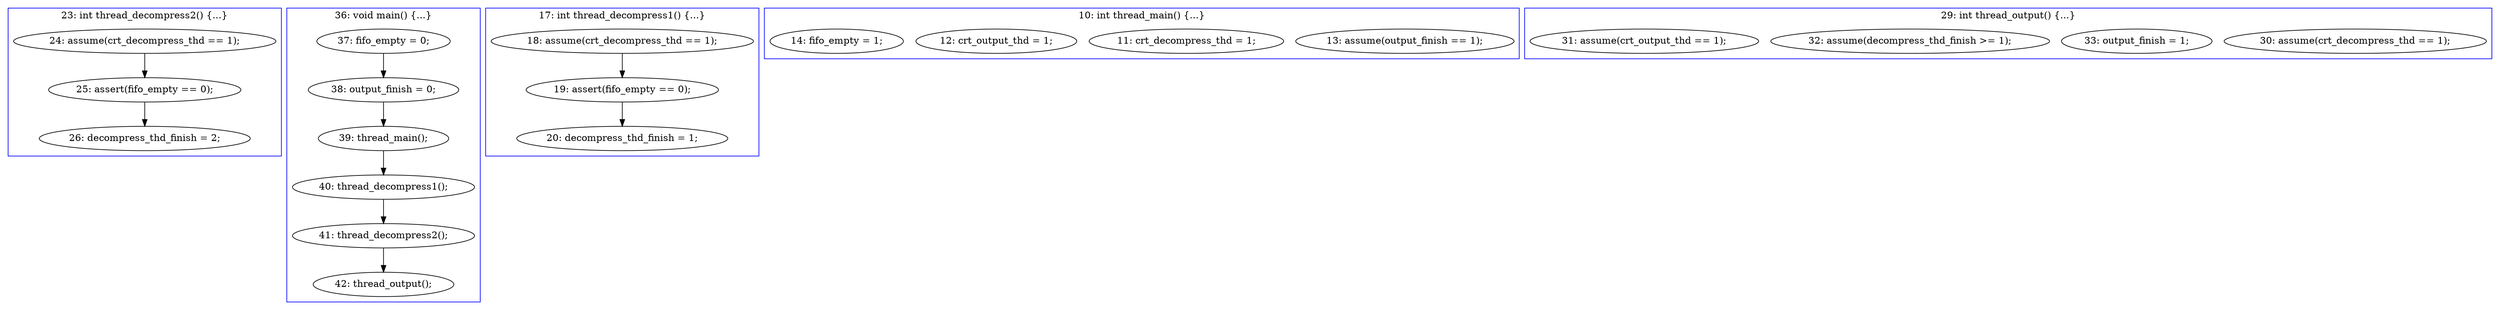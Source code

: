 digraph PartialOrder {
	compound = true
	"24: assume(crt_decompress_thd == 1);" -> "25: assert(fifo_empty == 0);"
	"39: thread_main();" -> "40: thread_decompress1();"
	"18: assume(crt_decompress_thd == 1);" -> "19: assert(fifo_empty == 0);"
	"38: output_finish = 0;" -> "39: thread_main();"
	"41: thread_decompress2();" -> "42: thread_output();"
	"25: assert(fifo_empty == 0);" -> "26: decompress_thd_finish = 2;"
	"19: assert(fifo_empty == 0);" -> "20: decompress_thd_finish = 1;"
	"37: fifo_empty = 0;" -> "38: output_finish = 0;"
	"40: thread_decompress1();" -> "41: thread_decompress2();"
	subgraph cluster1 {
		label = "10: int thread_main() {...}"
		color = blue
		"13: assume(output_finish == 1);"  [label = "13: assume(output_finish == 1);"]
		"11: crt_decompress_thd = 1;"  [label = "11: crt_decompress_thd = 1;"]
		"12: crt_output_thd = 1;"  [label = "12: crt_output_thd = 1;"]
		"14: fifo_empty = 1;"  [label = "14: fifo_empty = 1;"]
	}
	subgraph cluster2 {
		label = "29: int thread_output() {...}"
		color = blue
		"30: assume(crt_decompress_thd == 1);"  [label = "30: assume(crt_decompress_thd == 1);"]
		"33: output_finish = 1;"  [label = "33: output_finish = 1;"]
		"32: assume(decompress_thd_finish >= 1);"  [label = "32: assume(decompress_thd_finish >= 1);"]
		"31: assume(crt_output_thd == 1);"  [label = "31: assume(crt_output_thd == 1);"]
	}
	subgraph cluster3 {
		label = "17: int thread_decompress1() {...}"
		color = blue
		"18: assume(crt_decompress_thd == 1);"  [label = "18: assume(crt_decompress_thd == 1);"]
		"20: decompress_thd_finish = 1;"  [label = "20: decompress_thd_finish = 1;"]
		"19: assert(fifo_empty == 0);"  [label = "19: assert(fifo_empty == 0);"]
	}
	subgraph cluster4 {
		label = "23: int thread_decompress2() {...}"
		color = blue
		"26: decompress_thd_finish = 2;"  [label = "26: decompress_thd_finish = 2;"]
		"24: assume(crt_decompress_thd == 1);"  [label = "24: assume(crt_decompress_thd == 1);"]
		"25: assert(fifo_empty == 0);"  [label = "25: assert(fifo_empty == 0);"]
	}
	subgraph cluster5 {
		label = "36: void main() {...}"
		color = blue
		"38: output_finish = 0;"  [label = "38: output_finish = 0;"]
		"39: thread_main();"  [label = "39: thread_main();"]
		"37: fifo_empty = 0;"  [label = "37: fifo_empty = 0;"]
		"41: thread_decompress2();"  [label = "41: thread_decompress2();"]
		"40: thread_decompress1();"  [label = "40: thread_decompress1();"]
		"42: thread_output();"  [label = "42: thread_output();"]
	}
}